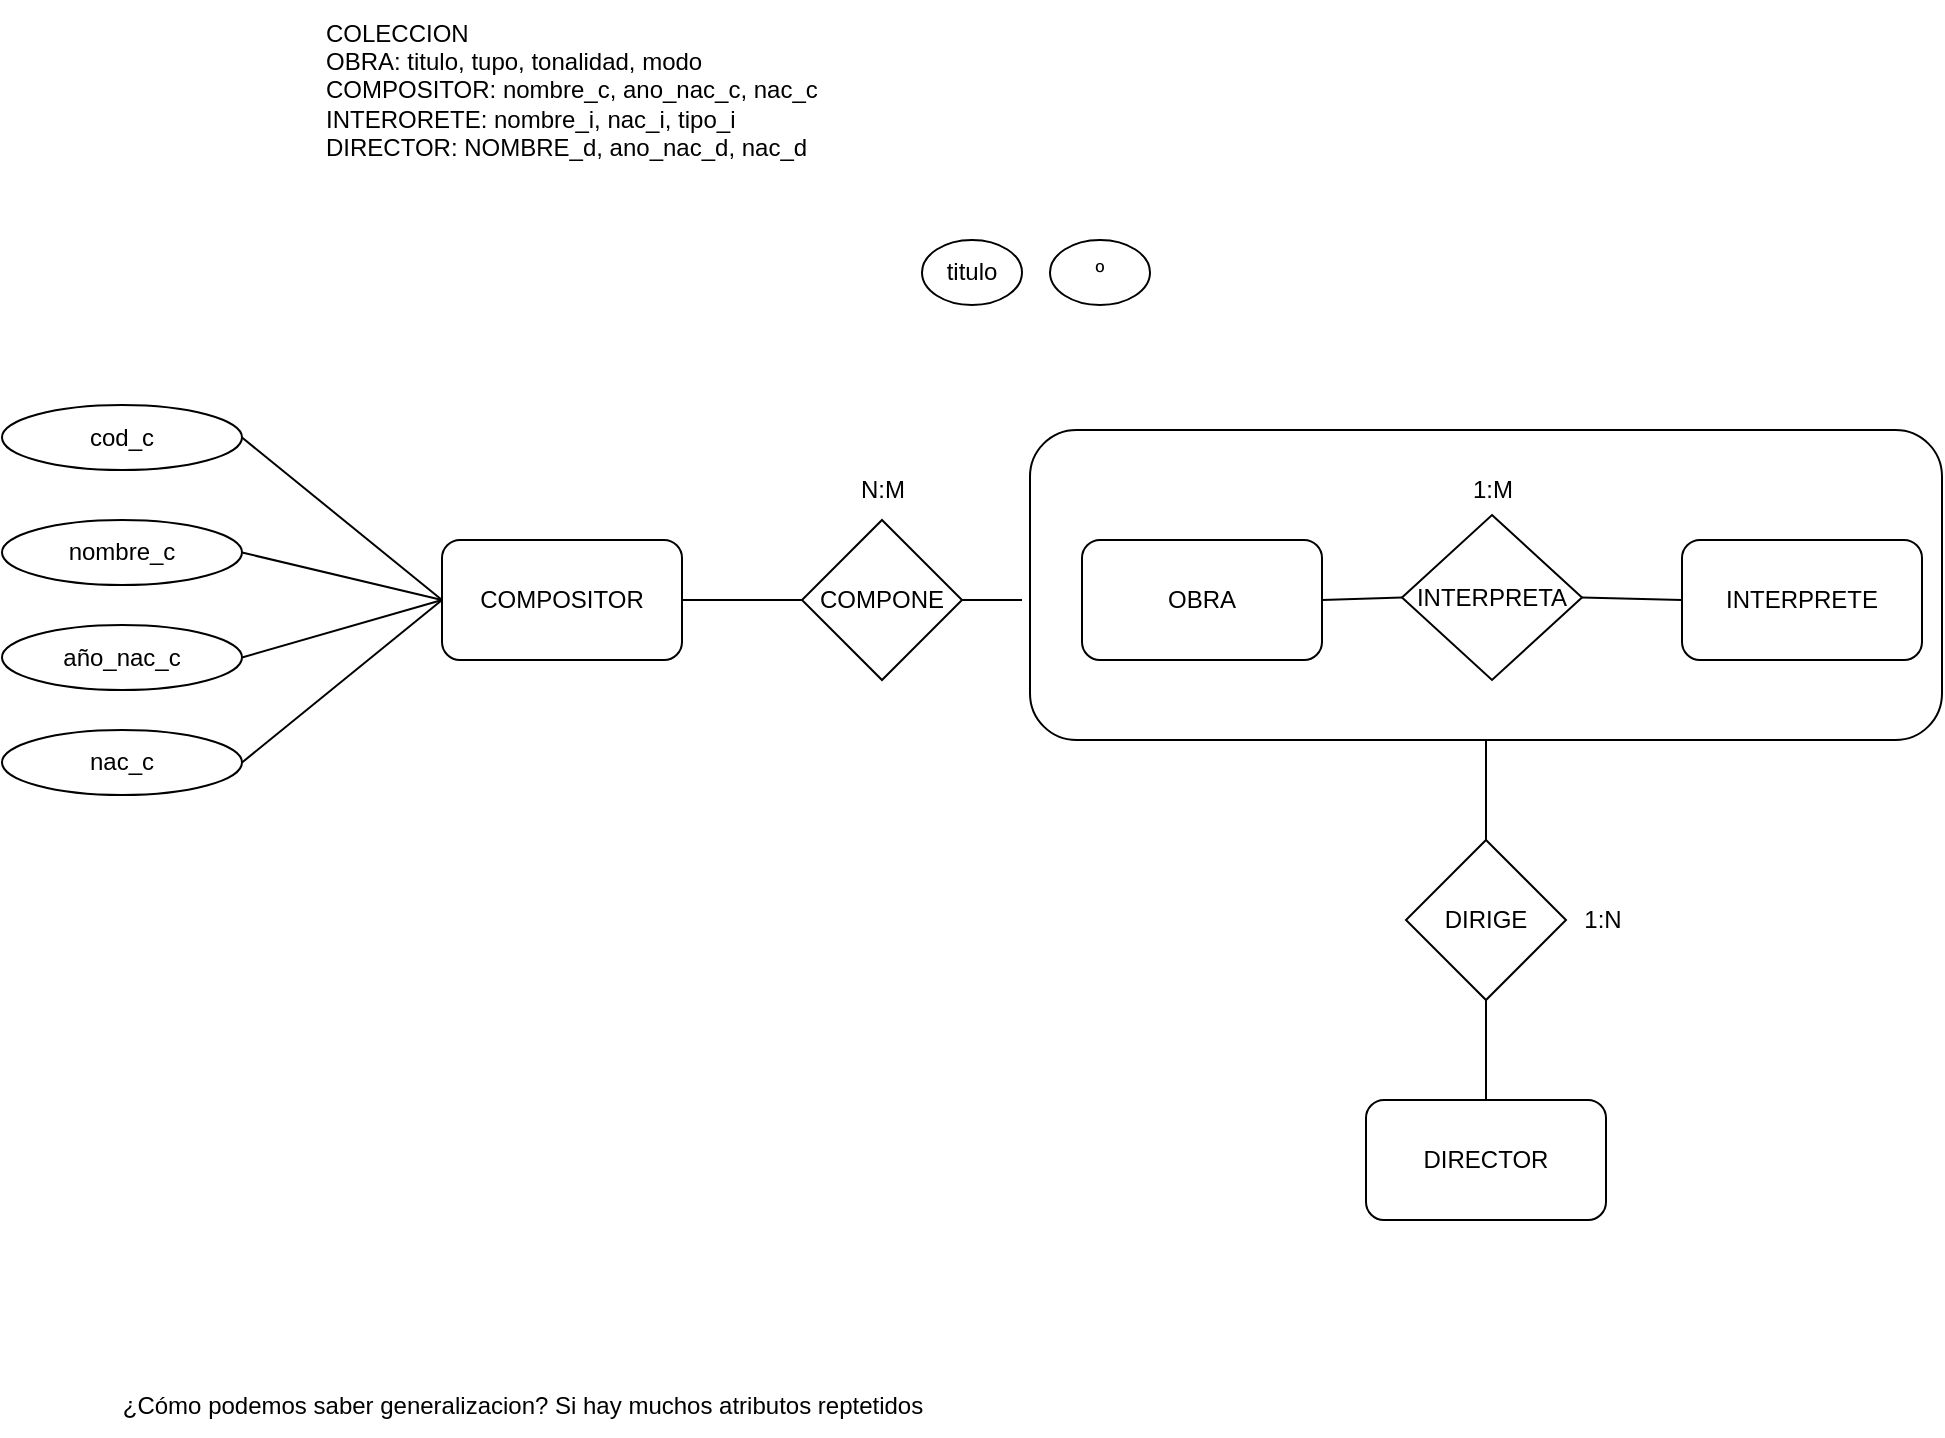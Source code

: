 <mxfile version="21.3.7" type="github">
  <diagram name="Página-1" id="2GUd46-3wdyFHD13NRzC">
    <mxGraphModel dx="1781" dy="627" grid="1" gridSize="10" guides="1" tooltips="1" connect="1" arrows="1" fold="1" page="1" pageScale="1" pageWidth="827" pageHeight="1169" math="0" shadow="0">
      <root>
        <mxCell id="0" />
        <mxCell id="1" parent="0" />
        <mxCell id="wEeRd_5LLxdf_KrSeKOl-19" value="" style="rounded=1;whiteSpace=wrap;html=1;" vertex="1" parent="1">
          <mxGeometry x="354" y="315" width="456" height="155" as="geometry" />
        </mxCell>
        <mxCell id="Qi9xo6fsGjlICuz2MjWK-1" value="INTERPRETA" style="rhombus;whiteSpace=wrap;html=1;" parent="1" vertex="1">
          <mxGeometry x="540" y="357.5" width="90" height="82.5" as="geometry" />
        </mxCell>
        <mxCell id="wEeRd_5LLxdf_KrSeKOl-13" style="edgeStyle=none;rounded=0;orthogonalLoop=1;jettySize=auto;html=1;exitX=1;exitY=0.5;exitDx=0;exitDy=0;entryX=0;entryY=0.5;entryDx=0;entryDy=0;endArrow=none;endFill=0;" edge="1" parent="1" source="Qi9xo6fsGjlICuz2MjWK-3" target="Qi9xo6fsGjlICuz2MjWK-1">
          <mxGeometry relative="1" as="geometry" />
        </mxCell>
        <mxCell id="Qi9xo6fsGjlICuz2MjWK-3" value="OBRA" style="rounded=1;whiteSpace=wrap;html=1;" parent="1" vertex="1">
          <mxGeometry x="380" y="370" width="120" height="60" as="geometry" />
        </mxCell>
        <mxCell id="wEeRd_5LLxdf_KrSeKOl-14" style="edgeStyle=none;rounded=0;orthogonalLoop=1;jettySize=auto;html=1;exitX=0;exitY=0.5;exitDx=0;exitDy=0;entryX=1;entryY=0.5;entryDx=0;entryDy=0;endArrow=none;endFill=0;" edge="1" parent="1" source="Qi9xo6fsGjlICuz2MjWK-5" target="Qi9xo6fsGjlICuz2MjWK-1">
          <mxGeometry relative="1" as="geometry" />
        </mxCell>
        <mxCell id="Qi9xo6fsGjlICuz2MjWK-5" value="INTERPRETE" style="rounded=1;whiteSpace=wrap;html=1;" parent="1" vertex="1">
          <mxGeometry x="680" y="370" width="120" height="60" as="geometry" />
        </mxCell>
        <mxCell id="wEeRd_5LLxdf_KrSeKOl-2" value="COLECCION&lt;br&gt;OBRA: titulo, tupo, tonalidad, modo&lt;br&gt;&lt;div style=&quot;&quot;&gt;&lt;span style=&quot;background-color: initial;&quot;&gt;COMPOSITOR: nombre_c, ano_nac_c, nac_c&lt;/span&gt;&lt;/div&gt;&lt;div style=&quot;&quot;&gt;INTERORETE: nombre_i, nac_i, tipo_i&lt;/div&gt;&lt;div style=&quot;&quot;&gt;DIRECTOR: NOMBRE_d, ano_nac_d, nac_d&lt;/div&gt;" style="text;html=1;align=left;verticalAlign=middle;resizable=0;points=[];autosize=1;strokeColor=none;fillColor=none;" vertex="1" parent="1">
          <mxGeometry y="100" width="270" height="90" as="geometry" />
        </mxCell>
        <mxCell id="wEeRd_5LLxdf_KrSeKOl-20" style="edgeStyle=none;rounded=0;orthogonalLoop=1;jettySize=auto;html=1;exitX=1;exitY=0.5;exitDx=0;exitDy=0;endArrow=none;endFill=0;" edge="1" parent="1" source="wEeRd_5LLxdf_KrSeKOl-4">
          <mxGeometry relative="1" as="geometry">
            <mxPoint x="350" y="400" as="targetPoint" />
          </mxGeometry>
        </mxCell>
        <mxCell id="wEeRd_5LLxdf_KrSeKOl-4" value="COMPONE" style="rhombus;whiteSpace=wrap;html=1;" vertex="1" parent="1">
          <mxGeometry x="240" y="360" width="80" height="80" as="geometry" />
        </mxCell>
        <mxCell id="wEeRd_5LLxdf_KrSeKOl-15" style="edgeStyle=none;rounded=0;orthogonalLoop=1;jettySize=auto;html=1;exitX=1;exitY=0.5;exitDx=0;exitDy=0;entryX=0;entryY=0.5;entryDx=0;entryDy=0;endArrow=none;endFill=0;" edge="1" parent="1" source="wEeRd_5LLxdf_KrSeKOl-5" target="wEeRd_5LLxdf_KrSeKOl-4">
          <mxGeometry relative="1" as="geometry" />
        </mxCell>
        <mxCell id="wEeRd_5LLxdf_KrSeKOl-5" value="COMPOSITOR" style="rounded=1;whiteSpace=wrap;html=1;" vertex="1" parent="1">
          <mxGeometry x="60" y="370" width="120" height="60" as="geometry" />
        </mxCell>
        <mxCell id="wEeRd_5LLxdf_KrSeKOl-6" value="DIRECTOR" style="rounded=1;whiteSpace=wrap;html=1;" vertex="1" parent="1">
          <mxGeometry x="522" y="650" width="120" height="60" as="geometry" />
        </mxCell>
        <mxCell id="wEeRd_5LLxdf_KrSeKOl-10" style="edgeStyle=none;rounded=0;orthogonalLoop=1;jettySize=auto;html=1;exitX=0.5;exitY=1;exitDx=0;exitDy=0;endArrow=none;endFill=0;" edge="1" parent="1" source="wEeRd_5LLxdf_KrSeKOl-7" target="wEeRd_5LLxdf_KrSeKOl-6">
          <mxGeometry relative="1" as="geometry" />
        </mxCell>
        <mxCell id="wEeRd_5LLxdf_KrSeKOl-21" style="edgeStyle=none;rounded=0;orthogonalLoop=1;jettySize=auto;html=1;exitX=0.5;exitY=0;exitDx=0;exitDy=0;entryX=0.5;entryY=1;entryDx=0;entryDy=0;endArrow=none;endFill=0;" edge="1" parent="1" source="wEeRd_5LLxdf_KrSeKOl-7" target="wEeRd_5LLxdf_KrSeKOl-19">
          <mxGeometry relative="1" as="geometry" />
        </mxCell>
        <mxCell id="wEeRd_5LLxdf_KrSeKOl-7" value="DIRIGE" style="rhombus;whiteSpace=wrap;html=1;" vertex="1" parent="1">
          <mxGeometry x="542" y="520" width="80" height="80" as="geometry" />
        </mxCell>
        <mxCell id="wEeRd_5LLxdf_KrSeKOl-17" value="N:M" style="text;html=1;align=center;verticalAlign=middle;resizable=0;points=[];autosize=1;strokeColor=none;fillColor=none;" vertex="1" parent="1">
          <mxGeometry x="255" y="330" width="50" height="30" as="geometry" />
        </mxCell>
        <mxCell id="wEeRd_5LLxdf_KrSeKOl-18" value="1:M" style="text;html=1;align=center;verticalAlign=middle;resizable=0;points=[];autosize=1;strokeColor=none;fillColor=none;" vertex="1" parent="1">
          <mxGeometry x="565" y="330" width="40" height="30" as="geometry" />
        </mxCell>
        <mxCell id="wEeRd_5LLxdf_KrSeKOl-22" value="1:N" style="text;html=1;align=center;verticalAlign=middle;resizable=0;points=[];autosize=1;strokeColor=none;fillColor=none;" vertex="1" parent="1">
          <mxGeometry x="620" y="545" width="40" height="30" as="geometry" />
        </mxCell>
        <mxCell id="wEeRd_5LLxdf_KrSeKOl-31" style="edgeStyle=none;rounded=0;orthogonalLoop=1;jettySize=auto;html=1;exitX=1;exitY=0.5;exitDx=0;exitDy=0;entryX=0;entryY=0.5;entryDx=0;entryDy=0;endArrow=none;endFill=0;" edge="1" parent="1" source="wEeRd_5LLxdf_KrSeKOl-23" target="wEeRd_5LLxdf_KrSeKOl-5">
          <mxGeometry relative="1" as="geometry" />
        </mxCell>
        <mxCell id="wEeRd_5LLxdf_KrSeKOl-23" value="cod_c" style="ellipse;whiteSpace=wrap;html=1;" vertex="1" parent="1">
          <mxGeometry x="-160" y="302.5" width="120" height="32.5" as="geometry" />
        </mxCell>
        <mxCell id="wEeRd_5LLxdf_KrSeKOl-27" style="edgeStyle=none;rounded=0;orthogonalLoop=1;jettySize=auto;html=1;exitX=0.5;exitY=1;exitDx=0;exitDy=0;" edge="1" parent="1" source="wEeRd_5LLxdf_KrSeKOl-23" target="wEeRd_5LLxdf_KrSeKOl-23">
          <mxGeometry relative="1" as="geometry" />
        </mxCell>
        <mxCell id="wEeRd_5LLxdf_KrSeKOl-32" style="edgeStyle=none;rounded=0;orthogonalLoop=1;jettySize=auto;html=1;exitX=1;exitY=0.5;exitDx=0;exitDy=0;entryX=0;entryY=0.5;entryDx=0;entryDy=0;endArrow=none;endFill=0;" edge="1" parent="1" source="wEeRd_5LLxdf_KrSeKOl-28" target="wEeRd_5LLxdf_KrSeKOl-5">
          <mxGeometry relative="1" as="geometry" />
        </mxCell>
        <mxCell id="wEeRd_5LLxdf_KrSeKOl-28" value="nombre_c" style="ellipse;whiteSpace=wrap;html=1;" vertex="1" parent="1">
          <mxGeometry x="-160" y="360" width="120" height="32.5" as="geometry" />
        </mxCell>
        <mxCell id="wEeRd_5LLxdf_KrSeKOl-33" style="edgeStyle=none;rounded=0;orthogonalLoop=1;jettySize=auto;html=1;exitX=1;exitY=0.5;exitDx=0;exitDy=0;entryX=0;entryY=0.5;entryDx=0;entryDy=0;endArrow=none;endFill=0;" edge="1" parent="1" source="wEeRd_5LLxdf_KrSeKOl-29" target="wEeRd_5LLxdf_KrSeKOl-5">
          <mxGeometry relative="1" as="geometry" />
        </mxCell>
        <mxCell id="wEeRd_5LLxdf_KrSeKOl-29" value="año_nac_c" style="ellipse;whiteSpace=wrap;html=1;" vertex="1" parent="1">
          <mxGeometry x="-160" y="412.5" width="120" height="32.5" as="geometry" />
        </mxCell>
        <mxCell id="wEeRd_5LLxdf_KrSeKOl-34" style="edgeStyle=none;rounded=0;orthogonalLoop=1;jettySize=auto;html=1;exitX=1;exitY=0.5;exitDx=0;exitDy=0;entryX=0;entryY=0.5;entryDx=0;entryDy=0;endArrow=none;endFill=0;" edge="1" parent="1" source="wEeRd_5LLxdf_KrSeKOl-30" target="wEeRd_5LLxdf_KrSeKOl-5">
          <mxGeometry relative="1" as="geometry" />
        </mxCell>
        <mxCell id="wEeRd_5LLxdf_KrSeKOl-30" value="nac_c" style="ellipse;whiteSpace=wrap;html=1;" vertex="1" parent="1">
          <mxGeometry x="-160" y="465" width="120" height="32.5" as="geometry" />
        </mxCell>
        <mxCell id="wEeRd_5LLxdf_KrSeKOl-35" value="¿Cómo podemos saber generalizacion? Si hay muchos atributos reptetidos" style="text;html=1;align=center;verticalAlign=middle;resizable=0;points=[];autosize=1;strokeColor=none;fillColor=none;" vertex="1" parent="1">
          <mxGeometry x="-110" y="788" width="420" height="30" as="geometry" />
        </mxCell>
        <mxCell id="wEeRd_5LLxdf_KrSeKOl-37" value="titulo" style="ellipse;whiteSpace=wrap;html=1;" vertex="1" parent="1">
          <mxGeometry x="300" y="220" width="50" height="32.5" as="geometry" />
        </mxCell>
        <mxCell id="wEeRd_5LLxdf_KrSeKOl-42" value="º" style="ellipse;whiteSpace=wrap;html=1;" vertex="1" parent="1">
          <mxGeometry x="364" y="220" width="50" height="32.5" as="geometry" />
        </mxCell>
      </root>
    </mxGraphModel>
  </diagram>
</mxfile>
